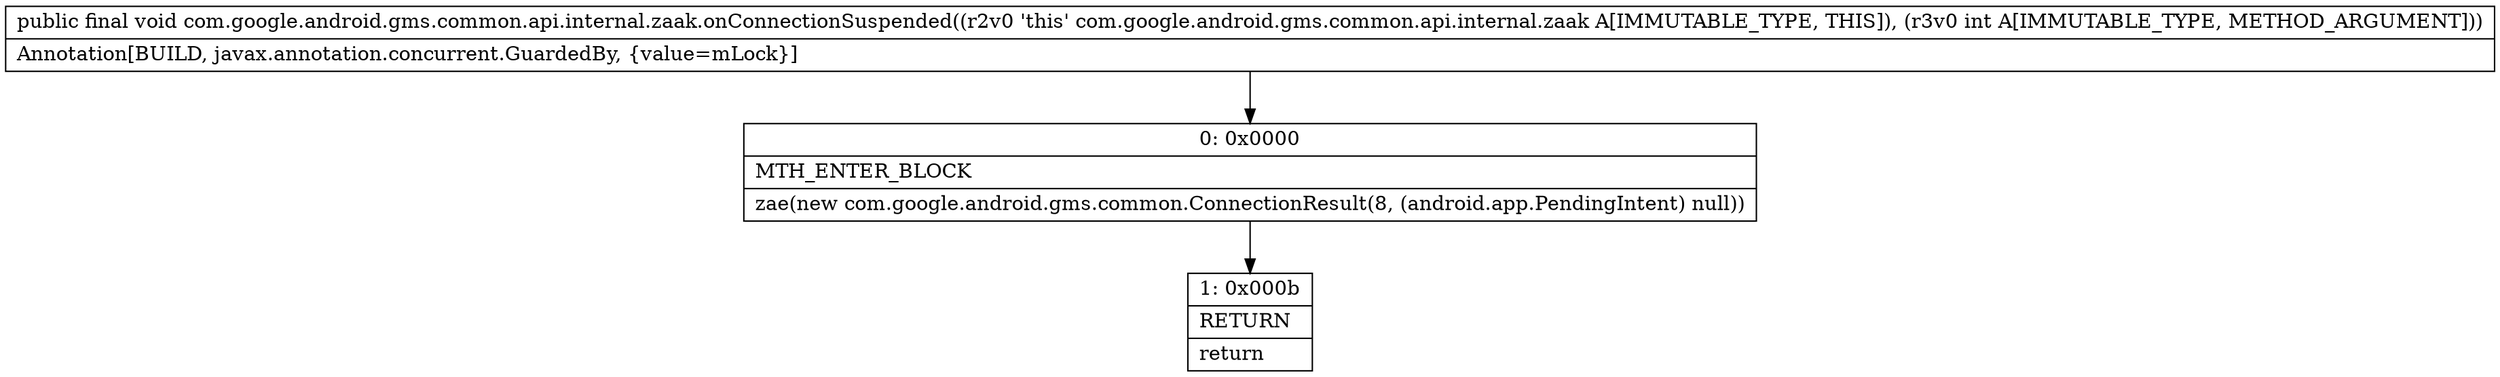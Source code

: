 digraph "CFG forcom.google.android.gms.common.api.internal.zaak.onConnectionSuspended(I)V" {
Node_0 [shape=record,label="{0\:\ 0x0000|MTH_ENTER_BLOCK\l|zae(new com.google.android.gms.common.ConnectionResult(8, (android.app.PendingIntent) null))\l}"];
Node_1 [shape=record,label="{1\:\ 0x000b|RETURN\l|return\l}"];
MethodNode[shape=record,label="{public final void com.google.android.gms.common.api.internal.zaak.onConnectionSuspended((r2v0 'this' com.google.android.gms.common.api.internal.zaak A[IMMUTABLE_TYPE, THIS]), (r3v0 int A[IMMUTABLE_TYPE, METHOD_ARGUMENT]))  | Annotation[BUILD, javax.annotation.concurrent.GuardedBy, \{value=mLock\}]\l}"];
MethodNode -> Node_0;
Node_0 -> Node_1;
}

